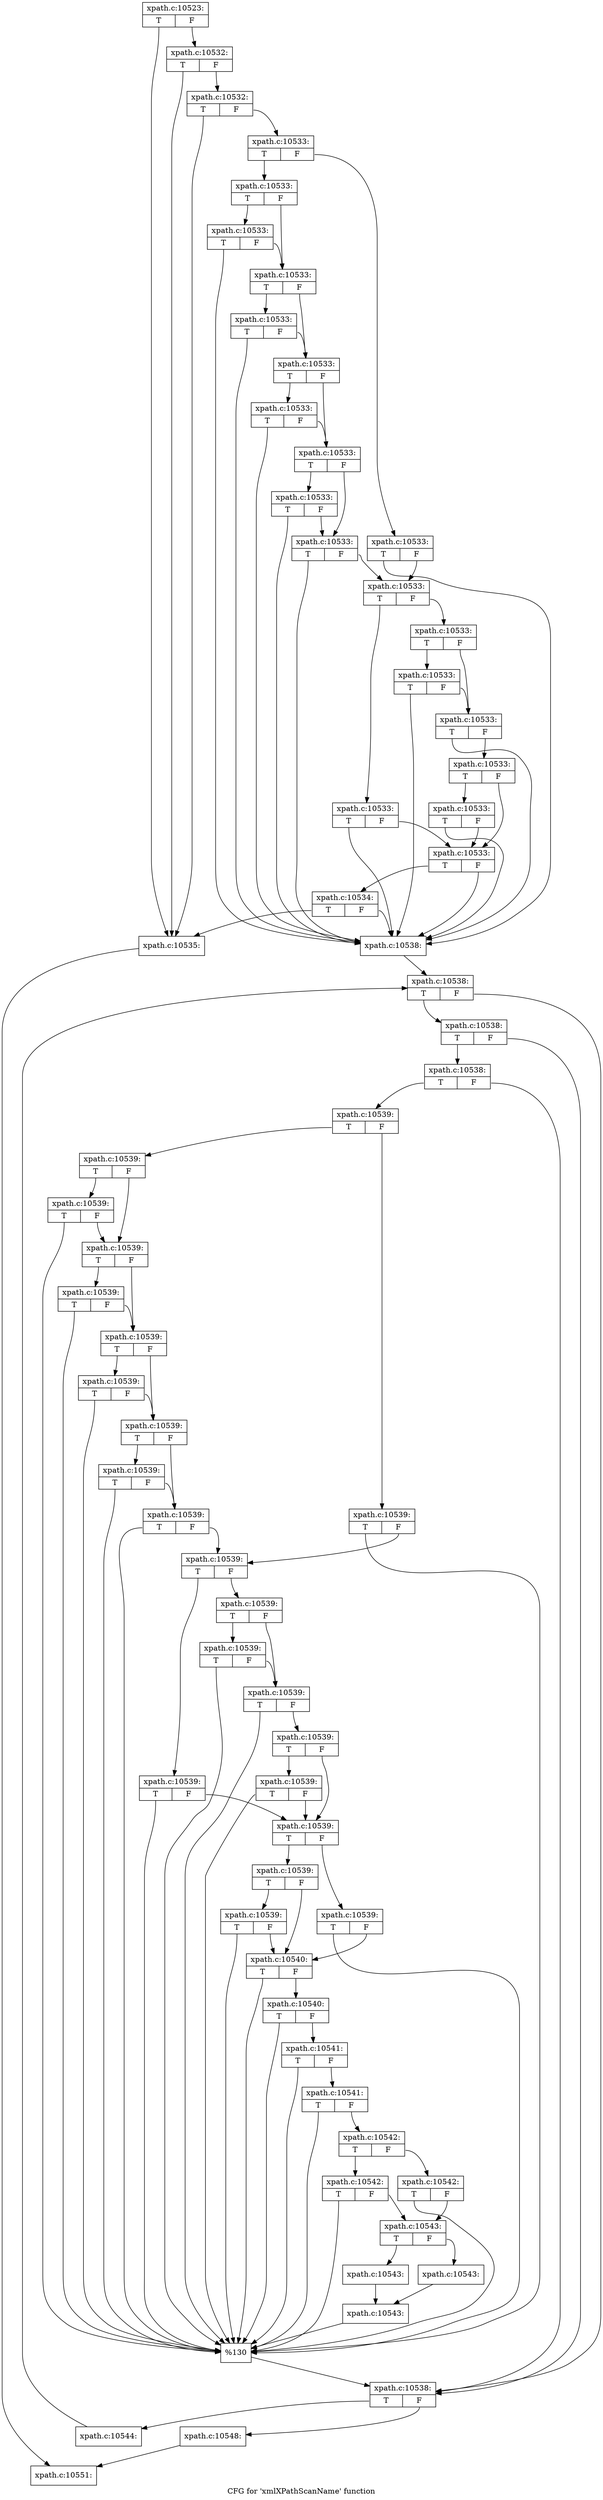 digraph "CFG for 'xmlXPathScanName' function" {
	label="CFG for 'xmlXPathScanName' function";

	Node0x55e6b2c3c3a0 [shape=record,label="{xpath.c:10523:|{<s0>T|<s1>F}}"];
	Node0x55e6b2c3c3a0:s0 -> Node0x55e6b2c567f0;
	Node0x55e6b2c3c3a0:s1 -> Node0x55e6b2c56990;
	Node0x55e6b2c56990 [shape=record,label="{xpath.c:10532:|{<s0>T|<s1>F}}"];
	Node0x55e6b2c56990:s0 -> Node0x55e6b2c567f0;
	Node0x55e6b2c56990:s1 -> Node0x55e6b2c56910;
	Node0x55e6b2c56910 [shape=record,label="{xpath.c:10532:|{<s0>T|<s1>F}}"];
	Node0x55e6b2c56910:s0 -> Node0x55e6b2c567f0;
	Node0x55e6b2c56910:s1 -> Node0x55e6b2c56890;
	Node0x55e6b2c56890 [shape=record,label="{xpath.c:10533:|{<s0>T|<s1>F}}"];
	Node0x55e6b2c56890:s0 -> Node0x55e6b2c571f0;
	Node0x55e6b2c56890:s1 -> Node0x55e6b2c57240;
	Node0x55e6b2c571f0 [shape=record,label="{xpath.c:10533:|{<s0>T|<s1>F}}"];
	Node0x55e6b2c571f0:s0 -> Node0x55e6b2c57540;
	Node0x55e6b2c571f0:s1 -> Node0x55e6b2c574f0;
	Node0x55e6b2c57540 [shape=record,label="{xpath.c:10533:|{<s0>T|<s1>F}}"];
	Node0x55e6b2c57540:s0 -> Node0x55e6b2c56840;
	Node0x55e6b2c57540:s1 -> Node0x55e6b2c574f0;
	Node0x55e6b2c574f0 [shape=record,label="{xpath.c:10533:|{<s0>T|<s1>F}}"];
	Node0x55e6b2c574f0:s0 -> Node0x55e6b2c57870;
	Node0x55e6b2c574f0:s1 -> Node0x55e6b2c574a0;
	Node0x55e6b2c57870 [shape=record,label="{xpath.c:10533:|{<s0>T|<s1>F}}"];
	Node0x55e6b2c57870:s0 -> Node0x55e6b2c56840;
	Node0x55e6b2c57870:s1 -> Node0x55e6b2c574a0;
	Node0x55e6b2c574a0 [shape=record,label="{xpath.c:10533:|{<s0>T|<s1>F}}"];
	Node0x55e6b2c574a0:s0 -> Node0x55e6b2c57ba0;
	Node0x55e6b2c574a0:s1 -> Node0x55e6b2c57450;
	Node0x55e6b2c57ba0 [shape=record,label="{xpath.c:10533:|{<s0>T|<s1>F}}"];
	Node0x55e6b2c57ba0:s0 -> Node0x55e6b2c56840;
	Node0x55e6b2c57ba0:s1 -> Node0x55e6b2c57450;
	Node0x55e6b2c57450 [shape=record,label="{xpath.c:10533:|{<s0>T|<s1>F}}"];
	Node0x55e6b2c57450:s0 -> Node0x55e6b2c57ed0;
	Node0x55e6b2c57450:s1 -> Node0x55e6b2c57400;
	Node0x55e6b2c57ed0 [shape=record,label="{xpath.c:10533:|{<s0>T|<s1>F}}"];
	Node0x55e6b2c57ed0:s0 -> Node0x55e6b2c56840;
	Node0x55e6b2c57ed0:s1 -> Node0x55e6b2c57400;
	Node0x55e6b2c57400 [shape=record,label="{xpath.c:10533:|{<s0>T|<s1>F}}"];
	Node0x55e6b2c57400:s0 -> Node0x55e6b2c56840;
	Node0x55e6b2c57400:s1 -> Node0x55e6b2c57170;
	Node0x55e6b2c57240 [shape=record,label="{xpath.c:10533:|{<s0>T|<s1>F}}"];
	Node0x55e6b2c57240:s0 -> Node0x55e6b2c56840;
	Node0x55e6b2c57240:s1 -> Node0x55e6b2c57170;
	Node0x55e6b2c57170 [shape=record,label="{xpath.c:10533:|{<s0>T|<s1>F}}"];
	Node0x55e6b2c57170:s0 -> Node0x55e6b2c58480;
	Node0x55e6b2c57170:s1 -> Node0x55e6b2c584d0;
	Node0x55e6b2c58480 [shape=record,label="{xpath.c:10533:|{<s0>T|<s1>F}}"];
	Node0x55e6b2c58480:s0 -> Node0x55e6b2c56840;
	Node0x55e6b2c58480:s1 -> Node0x55e6b2c570f0;
	Node0x55e6b2c584d0 [shape=record,label="{xpath.c:10533:|{<s0>T|<s1>F}}"];
	Node0x55e6b2c584d0:s0 -> Node0x55e6b2c58820;
	Node0x55e6b2c584d0:s1 -> Node0x55e6b2c587d0;
	Node0x55e6b2c58820 [shape=record,label="{xpath.c:10533:|{<s0>T|<s1>F}}"];
	Node0x55e6b2c58820:s0 -> Node0x55e6b2c56840;
	Node0x55e6b2c58820:s1 -> Node0x55e6b2c587d0;
	Node0x55e6b2c587d0 [shape=record,label="{xpath.c:10533:|{<s0>T|<s1>F}}"];
	Node0x55e6b2c587d0:s0 -> Node0x55e6b2c56840;
	Node0x55e6b2c587d0:s1 -> Node0x55e6b2c58780;
	Node0x55e6b2c58780 [shape=record,label="{xpath.c:10533:|{<s0>T|<s1>F}}"];
	Node0x55e6b2c58780:s0 -> Node0x55e6b2c58cc0;
	Node0x55e6b2c58780:s1 -> Node0x55e6b2c570f0;
	Node0x55e6b2c58cc0 [shape=record,label="{xpath.c:10533:|{<s0>T|<s1>F}}"];
	Node0x55e6b2c58cc0:s0 -> Node0x55e6b2c56840;
	Node0x55e6b2c58cc0:s1 -> Node0x55e6b2c570f0;
	Node0x55e6b2c570f0 [shape=record,label="{xpath.c:10533:|{<s0>T|<s1>F}}"];
	Node0x55e6b2c570f0:s0 -> Node0x55e6b2c57070;
	Node0x55e6b2c570f0:s1 -> Node0x55e6b2c56840;
	Node0x55e6b2c57070 [shape=record,label="{xpath.c:10534:|{<s0>T|<s1>F}}"];
	Node0x55e6b2c57070:s0 -> Node0x55e6b2c567f0;
	Node0x55e6b2c57070:s1 -> Node0x55e6b2c56840;
	Node0x55e6b2c567f0 [shape=record,label="{xpath.c:10535:}"];
	Node0x55e6b2c567f0 -> Node0x55e6b2c3c3f0;
	Node0x55e6b2c56840 [shape=record,label="{xpath.c:10538:}"];
	Node0x55e6b2c56840 -> Node0x55e6b2c59630;
	Node0x55e6b2c59630 [shape=record,label="{xpath.c:10538:|{<s0>T|<s1>F}}"];
	Node0x55e6b2c59630:s0 -> Node0x55e6b2c599f0;
	Node0x55e6b2c59630:s1 -> Node0x55e6b2c598d0;
	Node0x55e6b2c599f0 [shape=record,label="{xpath.c:10538:|{<s0>T|<s1>F}}"];
	Node0x55e6b2c599f0:s0 -> Node0x55e6b2c59970;
	Node0x55e6b2c599f0:s1 -> Node0x55e6b2c598d0;
	Node0x55e6b2c59970 [shape=record,label="{xpath.c:10538:|{<s0>T|<s1>F}}"];
	Node0x55e6b2c59970:s0 -> Node0x55e6b2c59920;
	Node0x55e6b2c59970:s1 -> Node0x55e6b2c598d0;
	Node0x55e6b2c59920 [shape=record,label="{xpath.c:10539:|{<s0>T|<s1>F}}"];
	Node0x55e6b2c59920:s0 -> Node0x55e6b2c5a4c0;
	Node0x55e6b2c59920:s1 -> Node0x55e6b2c5a510;
	Node0x55e6b2c5a4c0 [shape=record,label="{xpath.c:10539:|{<s0>T|<s1>F}}"];
	Node0x55e6b2c5a4c0:s0 -> Node0x55e6b2c5a870;
	Node0x55e6b2c5a4c0:s1 -> Node0x55e6b2c5a820;
	Node0x55e6b2c5a870 [shape=record,label="{xpath.c:10539:|{<s0>T|<s1>F}}"];
	Node0x55e6b2c5a870:s0 -> Node0x55e6b2c59fd0;
	Node0x55e6b2c5a870:s1 -> Node0x55e6b2c5a820;
	Node0x55e6b2c5a820 [shape=record,label="{xpath.c:10539:|{<s0>T|<s1>F}}"];
	Node0x55e6b2c5a820:s0 -> Node0x55e6b2c5aba0;
	Node0x55e6b2c5a820:s1 -> Node0x55e6b2c5a7d0;
	Node0x55e6b2c5aba0 [shape=record,label="{xpath.c:10539:|{<s0>T|<s1>F}}"];
	Node0x55e6b2c5aba0:s0 -> Node0x55e6b2c59fd0;
	Node0x55e6b2c5aba0:s1 -> Node0x55e6b2c5a7d0;
	Node0x55e6b2c5a7d0 [shape=record,label="{xpath.c:10539:|{<s0>T|<s1>F}}"];
	Node0x55e6b2c5a7d0:s0 -> Node0x55e6b2c5aed0;
	Node0x55e6b2c5a7d0:s1 -> Node0x55e6b2c5a780;
	Node0x55e6b2c5aed0 [shape=record,label="{xpath.c:10539:|{<s0>T|<s1>F}}"];
	Node0x55e6b2c5aed0:s0 -> Node0x55e6b2c59fd0;
	Node0x55e6b2c5aed0:s1 -> Node0x55e6b2c5a780;
	Node0x55e6b2c5a780 [shape=record,label="{xpath.c:10539:|{<s0>T|<s1>F}}"];
	Node0x55e6b2c5a780:s0 -> Node0x55e6b2c5b200;
	Node0x55e6b2c5a780:s1 -> Node0x55e6b2c5a730;
	Node0x55e6b2c5b200 [shape=record,label="{xpath.c:10539:|{<s0>T|<s1>F}}"];
	Node0x55e6b2c5b200:s0 -> Node0x55e6b2c59fd0;
	Node0x55e6b2c5b200:s1 -> Node0x55e6b2c5a730;
	Node0x55e6b2c5a730 [shape=record,label="{xpath.c:10539:|{<s0>T|<s1>F}}"];
	Node0x55e6b2c5a730:s0 -> Node0x55e6b2c59fd0;
	Node0x55e6b2c5a730:s1 -> Node0x55e6b2c5a440;
	Node0x55e6b2c5a510 [shape=record,label="{xpath.c:10539:|{<s0>T|<s1>F}}"];
	Node0x55e6b2c5a510:s0 -> Node0x55e6b2c59fd0;
	Node0x55e6b2c5a510:s1 -> Node0x55e6b2c5a440;
	Node0x55e6b2c5a440 [shape=record,label="{xpath.c:10539:|{<s0>T|<s1>F}}"];
	Node0x55e6b2c5a440:s0 -> Node0x55e6b2c5b850;
	Node0x55e6b2c5a440:s1 -> Node0x55e6b2c5b8a0;
	Node0x55e6b2c5b850 [shape=record,label="{xpath.c:10539:|{<s0>T|<s1>F}}"];
	Node0x55e6b2c5b850:s0 -> Node0x55e6b2c59fd0;
	Node0x55e6b2c5b850:s1 -> Node0x55e6b2c5a3c0;
	Node0x55e6b2c5b8a0 [shape=record,label="{xpath.c:10539:|{<s0>T|<s1>F}}"];
	Node0x55e6b2c5b8a0:s0 -> Node0x55e6b2c5bbf0;
	Node0x55e6b2c5b8a0:s1 -> Node0x55e6b2c5bba0;
	Node0x55e6b2c5bbf0 [shape=record,label="{xpath.c:10539:|{<s0>T|<s1>F}}"];
	Node0x55e6b2c5bbf0:s0 -> Node0x55e6b2c59fd0;
	Node0x55e6b2c5bbf0:s1 -> Node0x55e6b2c5bba0;
	Node0x55e6b2c5bba0 [shape=record,label="{xpath.c:10539:|{<s0>T|<s1>F}}"];
	Node0x55e6b2c5bba0:s0 -> Node0x55e6b2c59fd0;
	Node0x55e6b2c5bba0:s1 -> Node0x55e6b2c5bb50;
	Node0x55e6b2c5bb50 [shape=record,label="{xpath.c:10539:|{<s0>T|<s1>F}}"];
	Node0x55e6b2c5bb50:s0 -> Node0x55e6b2c5c090;
	Node0x55e6b2c5bb50:s1 -> Node0x55e6b2c5a3c0;
	Node0x55e6b2c5c090 [shape=record,label="{xpath.c:10539:|{<s0>T|<s1>F}}"];
	Node0x55e6b2c5c090:s0 -> Node0x55e6b2c59fd0;
	Node0x55e6b2c5c090:s1 -> Node0x55e6b2c5a3c0;
	Node0x55e6b2c5a3c0 [shape=record,label="{xpath.c:10539:|{<s0>T|<s1>F}}"];
	Node0x55e6b2c5a3c0:s0 -> Node0x55e6b2c5c3c0;
	Node0x55e6b2c5a3c0:s1 -> Node0x55e6b2c5c410;
	Node0x55e6b2c5c3c0 [shape=record,label="{xpath.c:10539:|{<s0>T|<s1>F}}"];
	Node0x55e6b2c5c3c0:s0 -> Node0x55e6b2c5c600;
	Node0x55e6b2c5c3c0:s1 -> Node0x55e6b2c5a340;
	Node0x55e6b2c5c600 [shape=record,label="{xpath.c:10539:|{<s0>T|<s1>F}}"];
	Node0x55e6b2c5c600:s0 -> Node0x55e6b2c59fd0;
	Node0x55e6b2c5c600:s1 -> Node0x55e6b2c5a340;
	Node0x55e6b2c5c410 [shape=record,label="{xpath.c:10539:|{<s0>T|<s1>F}}"];
	Node0x55e6b2c5c410:s0 -> Node0x55e6b2c59fd0;
	Node0x55e6b2c5c410:s1 -> Node0x55e6b2c5a340;
	Node0x55e6b2c5a340 [shape=record,label="{xpath.c:10540:|{<s0>T|<s1>F}}"];
	Node0x55e6b2c5a340:s0 -> Node0x55e6b2c59fd0;
	Node0x55e6b2c5a340:s1 -> Node0x55e6b2c5a2c0;
	Node0x55e6b2c5a2c0 [shape=record,label="{xpath.c:10540:|{<s0>T|<s1>F}}"];
	Node0x55e6b2c5a2c0:s0 -> Node0x55e6b2c59fd0;
	Node0x55e6b2c5a2c0:s1 -> Node0x55e6b2c5a240;
	Node0x55e6b2c5a240 [shape=record,label="{xpath.c:10541:|{<s0>T|<s1>F}}"];
	Node0x55e6b2c5a240:s0 -> Node0x55e6b2c59fd0;
	Node0x55e6b2c5a240:s1 -> Node0x55e6b2c5a1c0;
	Node0x55e6b2c5a1c0 [shape=record,label="{xpath.c:10541:|{<s0>T|<s1>F}}"];
	Node0x55e6b2c5a1c0:s0 -> Node0x55e6b2c59fd0;
	Node0x55e6b2c5a1c0:s1 -> Node0x55e6b2c5a140;
	Node0x55e6b2c5a140 [shape=record,label="{xpath.c:10542:|{<s0>T|<s1>F}}"];
	Node0x55e6b2c5a140:s0 -> Node0x55e6b2c5d340;
	Node0x55e6b2c5a140:s1 -> Node0x55e6b2c5d390;
	Node0x55e6b2c5d340 [shape=record,label="{xpath.c:10542:|{<s0>T|<s1>F}}"];
	Node0x55e6b2c5d340:s0 -> Node0x55e6b2c59fd0;
	Node0x55e6b2c5d340:s1 -> Node0x55e6b2c5a0f0;
	Node0x55e6b2c5d390 [shape=record,label="{xpath.c:10542:|{<s0>T|<s1>F}}"];
	Node0x55e6b2c5d390:s0 -> Node0x55e6b2c59fd0;
	Node0x55e6b2c5d390:s1 -> Node0x55e6b2c5a0f0;
	Node0x55e6b2c5a0f0 [shape=record,label="{xpath.c:10543:|{<s0>T|<s1>F}}"];
	Node0x55e6b2c5a0f0:s0 -> Node0x55e6b2c5d820;
	Node0x55e6b2c5a0f0:s1 -> Node0x55e6b2c5dd10;
	Node0x55e6b2c5d820 [shape=record,label="{xpath.c:10543:}"];
	Node0x55e6b2c5d820 -> Node0x55e6b2c5dd60;
	Node0x55e6b2c5dd10 [shape=record,label="{xpath.c:10543:}"];
	Node0x55e6b2c5dd10 -> Node0x55e6b2c5dd60;
	Node0x55e6b2c5dd60 [shape=record,label="{xpath.c:10543:}"];
	Node0x55e6b2c5dd60 -> Node0x55e6b2c59fd0;
	Node0x55e6b2c59fd0 [shape=record,label="{%130}"];
	Node0x55e6b2c59fd0 -> Node0x55e6b2c598d0;
	Node0x55e6b2c598d0 [shape=record,label="{xpath.c:10538:|{<s0>T|<s1>F}}"];
	Node0x55e6b2c598d0:s0 -> Node0x55e6b2c5e470;
	Node0x55e6b2c598d0:s1 -> Node0x55e6b2c59850;
	Node0x55e6b2c5e470 [shape=record,label="{xpath.c:10544:}"];
	Node0x55e6b2c5e470 -> Node0x55e6b2c59630;
	Node0x55e6b2c59850 [shape=record,label="{xpath.c:10548:}"];
	Node0x55e6b2c59850 -> Node0x55e6b2c3c3f0;
	Node0x55e6b2c3c3f0 [shape=record,label="{xpath.c:10551:}"];
}
